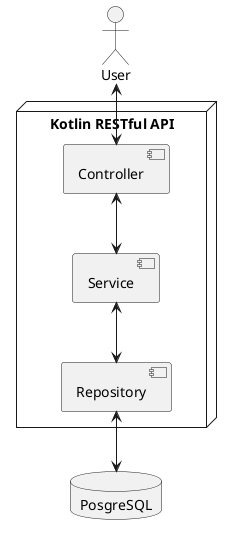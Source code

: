 @startuml

actor "User" as user
node "Kotlin RESTful API" {
    component "Controller" as controller
    component "Service" as service
    component "Repository" as repository
}

database "PosgreSQL" as database

user <--> controller
controller <--> service
service <--> repository
repository <--> database

@enduml